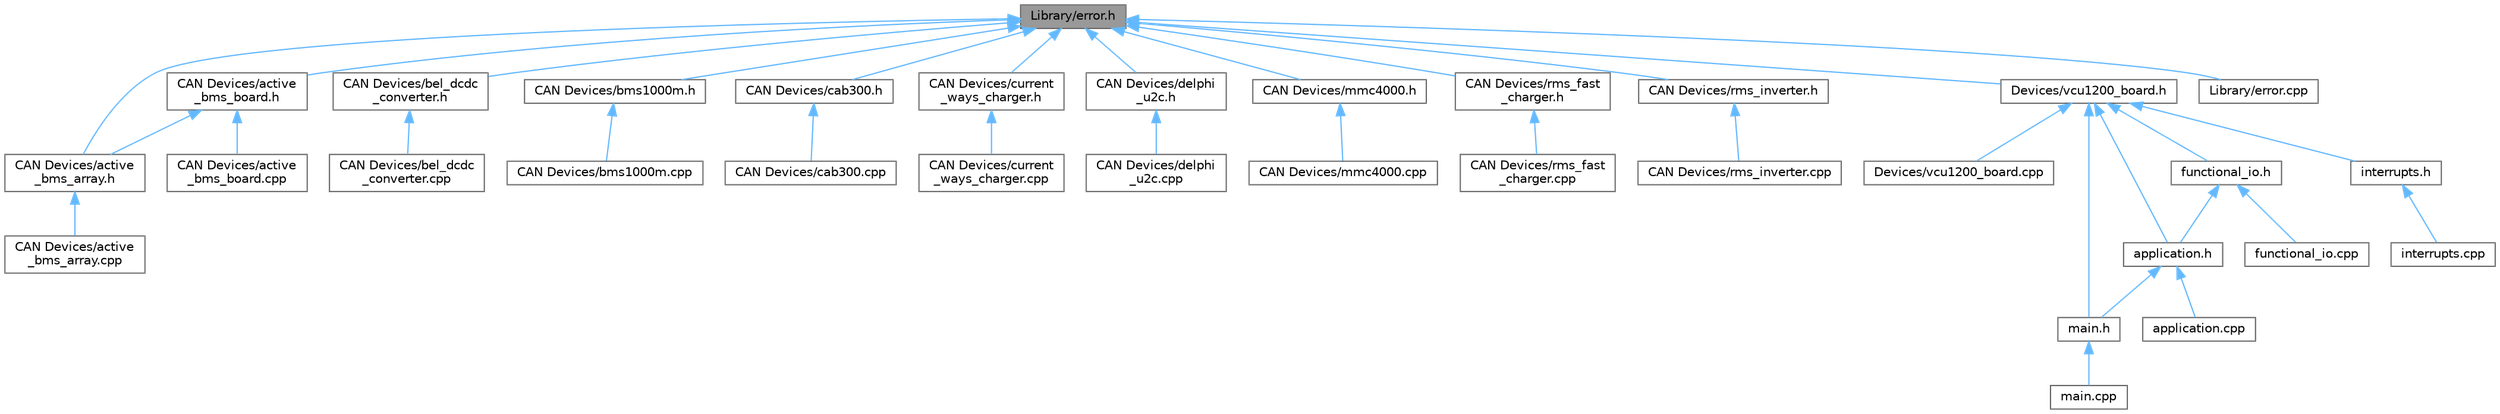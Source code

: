 digraph "Library/error.h"
{
 // LATEX_PDF_SIZE
  bgcolor="transparent";
  edge [fontname=Helvetica,fontsize=10,labelfontname=Helvetica,labelfontsize=10];
  node [fontname=Helvetica,fontsize=10,shape=box,height=0.2,width=0.4];
  Node1 [label="Library/error.h",height=0.2,width=0.4,color="gray40", fillcolor="grey60", style="filled", fontcolor="black",tooltip=" "];
  Node1 -> Node2 [dir="back",color="steelblue1",style="solid"];
  Node2 [label="CAN Devices/active\l_bms_array.h",height=0.2,width=0.4,color="grey40", fillcolor="white", style="filled",URL="$active__bms__array_8h.html",tooltip=" "];
  Node2 -> Node3 [dir="back",color="steelblue1",style="solid"];
  Node3 [label="CAN Devices/active\l_bms_array.cpp",height=0.2,width=0.4,color="grey40", fillcolor="white", style="filled",URL="$active__bms__array_8cpp.html",tooltip=" "];
  Node1 -> Node4 [dir="back",color="steelblue1",style="solid"];
  Node4 [label="CAN Devices/active\l_bms_board.h",height=0.2,width=0.4,color="grey40", fillcolor="white", style="filled",URL="$active__bms__board_8h.html",tooltip=" "];
  Node4 -> Node2 [dir="back",color="steelblue1",style="solid"];
  Node4 -> Node5 [dir="back",color="steelblue1",style="solid"];
  Node5 [label="CAN Devices/active\l_bms_board.cpp",height=0.2,width=0.4,color="grey40", fillcolor="white", style="filled",URL="$active__bms__board_8cpp.html",tooltip=" "];
  Node1 -> Node6 [dir="back",color="steelblue1",style="solid"];
  Node6 [label="CAN Devices/bel_dcdc\l_converter.h",height=0.2,width=0.4,color="grey40", fillcolor="white", style="filled",URL="$bel__dcdc__converter_8h.html",tooltip=" "];
  Node6 -> Node7 [dir="back",color="steelblue1",style="solid"];
  Node7 [label="CAN Devices/bel_dcdc\l_converter.cpp",height=0.2,width=0.4,color="grey40", fillcolor="white", style="filled",URL="$bel__dcdc__converter_8cpp.html",tooltip=" "];
  Node1 -> Node8 [dir="back",color="steelblue1",style="solid"];
  Node8 [label="CAN Devices/bms1000m.h",height=0.2,width=0.4,color="grey40", fillcolor="white", style="filled",URL="$bms1000m_8h.html",tooltip=" "];
  Node8 -> Node9 [dir="back",color="steelblue1",style="solid"];
  Node9 [label="CAN Devices/bms1000m.cpp",height=0.2,width=0.4,color="grey40", fillcolor="white", style="filled",URL="$bms1000m_8cpp.html",tooltip=" "];
  Node1 -> Node10 [dir="back",color="steelblue1",style="solid"];
  Node10 [label="CAN Devices/cab300.h",height=0.2,width=0.4,color="grey40", fillcolor="white", style="filled",URL="$cab300_8h.html",tooltip=" "];
  Node10 -> Node11 [dir="back",color="steelblue1",style="solid"];
  Node11 [label="CAN Devices/cab300.cpp",height=0.2,width=0.4,color="grey40", fillcolor="white", style="filled",URL="$cab300_8cpp.html",tooltip=" "];
  Node1 -> Node12 [dir="back",color="steelblue1",style="solid"];
  Node12 [label="CAN Devices/current\l_ways_charger.h",height=0.2,width=0.4,color="grey40", fillcolor="white", style="filled",URL="$current__ways__charger_8h.html",tooltip=" "];
  Node12 -> Node13 [dir="back",color="steelblue1",style="solid"];
  Node13 [label="CAN Devices/current\l_ways_charger.cpp",height=0.2,width=0.4,color="grey40", fillcolor="white", style="filled",URL="$current__ways__charger_8cpp.html",tooltip=" "];
  Node1 -> Node14 [dir="back",color="steelblue1",style="solid"];
  Node14 [label="CAN Devices/delphi\l_u2c.h",height=0.2,width=0.4,color="grey40", fillcolor="white", style="filled",URL="$delphi__u2c_8h.html",tooltip=" "];
  Node14 -> Node15 [dir="back",color="steelblue1",style="solid"];
  Node15 [label="CAN Devices/delphi\l_u2c.cpp",height=0.2,width=0.4,color="grey40", fillcolor="white", style="filled",URL="$delphi__u2c_8cpp.html",tooltip=" "];
  Node1 -> Node16 [dir="back",color="steelblue1",style="solid"];
  Node16 [label="CAN Devices/mmc4000.h",height=0.2,width=0.4,color="grey40", fillcolor="white", style="filled",URL="$mmc4000_8h.html",tooltip=" "];
  Node16 -> Node17 [dir="back",color="steelblue1",style="solid"];
  Node17 [label="CAN Devices/mmc4000.cpp",height=0.2,width=0.4,color="grey40", fillcolor="white", style="filled",URL="$mmc4000_8cpp.html",tooltip=" "];
  Node1 -> Node18 [dir="back",color="steelblue1",style="solid"];
  Node18 [label="CAN Devices/rms_fast\l_charger.h",height=0.2,width=0.4,color="grey40", fillcolor="white", style="filled",URL="$rms__fast__charger_8h.html",tooltip=" "];
  Node18 -> Node19 [dir="back",color="steelblue1",style="solid"];
  Node19 [label="CAN Devices/rms_fast\l_charger.cpp",height=0.2,width=0.4,color="grey40", fillcolor="white", style="filled",URL="$rms__fast__charger_8cpp.html",tooltip=" "];
  Node1 -> Node20 [dir="back",color="steelblue1",style="solid"];
  Node20 [label="CAN Devices/rms_inverter.h",height=0.2,width=0.4,color="grey40", fillcolor="white", style="filled",URL="$rms__inverter_8h.html",tooltip=" "];
  Node20 -> Node21 [dir="back",color="steelblue1",style="solid"];
  Node21 [label="CAN Devices/rms_inverter.cpp",height=0.2,width=0.4,color="grey40", fillcolor="white", style="filled",URL="$rms__inverter_8cpp.html",tooltip=" "];
  Node1 -> Node22 [dir="back",color="steelblue1",style="solid"];
  Node22 [label="Devices/vcu1200_board.h",height=0.2,width=0.4,color="grey40", fillcolor="white", style="filled",URL="$vcu1200__board_8h.html",tooltip=" "];
  Node22 -> Node23 [dir="back",color="steelblue1",style="solid"];
  Node23 [label="Devices/vcu1200_board.cpp",height=0.2,width=0.4,color="grey40", fillcolor="white", style="filled",URL="$vcu1200__board_8cpp.html",tooltip=" "];
  Node22 -> Node24 [dir="back",color="steelblue1",style="solid"];
  Node24 [label="application.h",height=0.2,width=0.4,color="grey40", fillcolor="white", style="filled",URL="$application_8h.html",tooltip=" "];
  Node24 -> Node25 [dir="back",color="steelblue1",style="solid"];
  Node25 [label="application.cpp",height=0.2,width=0.4,color="grey40", fillcolor="white", style="filled",URL="$application_8cpp.html",tooltip=" "];
  Node24 -> Node26 [dir="back",color="steelblue1",style="solid"];
  Node26 [label="main.h",height=0.2,width=0.4,color="grey40", fillcolor="white", style="filled",URL="$main_8h.html",tooltip=" "];
  Node26 -> Node27 [dir="back",color="steelblue1",style="solid"];
  Node27 [label="main.cpp",height=0.2,width=0.4,color="grey40", fillcolor="white", style="filled",URL="$main_8cpp.html",tooltip=" "];
  Node22 -> Node28 [dir="back",color="steelblue1",style="solid"];
  Node28 [label="functional_io.h",height=0.2,width=0.4,color="grey40", fillcolor="white", style="filled",URL="$functional__io_8h.html",tooltip=" "];
  Node28 -> Node24 [dir="back",color="steelblue1",style="solid"];
  Node28 -> Node29 [dir="back",color="steelblue1",style="solid"];
  Node29 [label="functional_io.cpp",height=0.2,width=0.4,color="grey40", fillcolor="white", style="filled",URL="$functional__io_8cpp.html",tooltip=" "];
  Node22 -> Node30 [dir="back",color="steelblue1",style="solid"];
  Node30 [label="interrupts.h",height=0.2,width=0.4,color="grey40", fillcolor="white", style="filled",URL="$interrupts_8h.html",tooltip=" "];
  Node30 -> Node31 [dir="back",color="steelblue1",style="solid"];
  Node31 [label="interrupts.cpp",height=0.2,width=0.4,color="grey40", fillcolor="white", style="filled",URL="$interrupts_8cpp.html",tooltip=" "];
  Node22 -> Node26 [dir="back",color="steelblue1",style="solid"];
  Node1 -> Node32 [dir="back",color="steelblue1",style="solid"];
  Node32 [label="Library/error.cpp",height=0.2,width=0.4,color="grey40", fillcolor="white", style="filled",URL="$error_8cpp.html",tooltip=" "];
}
